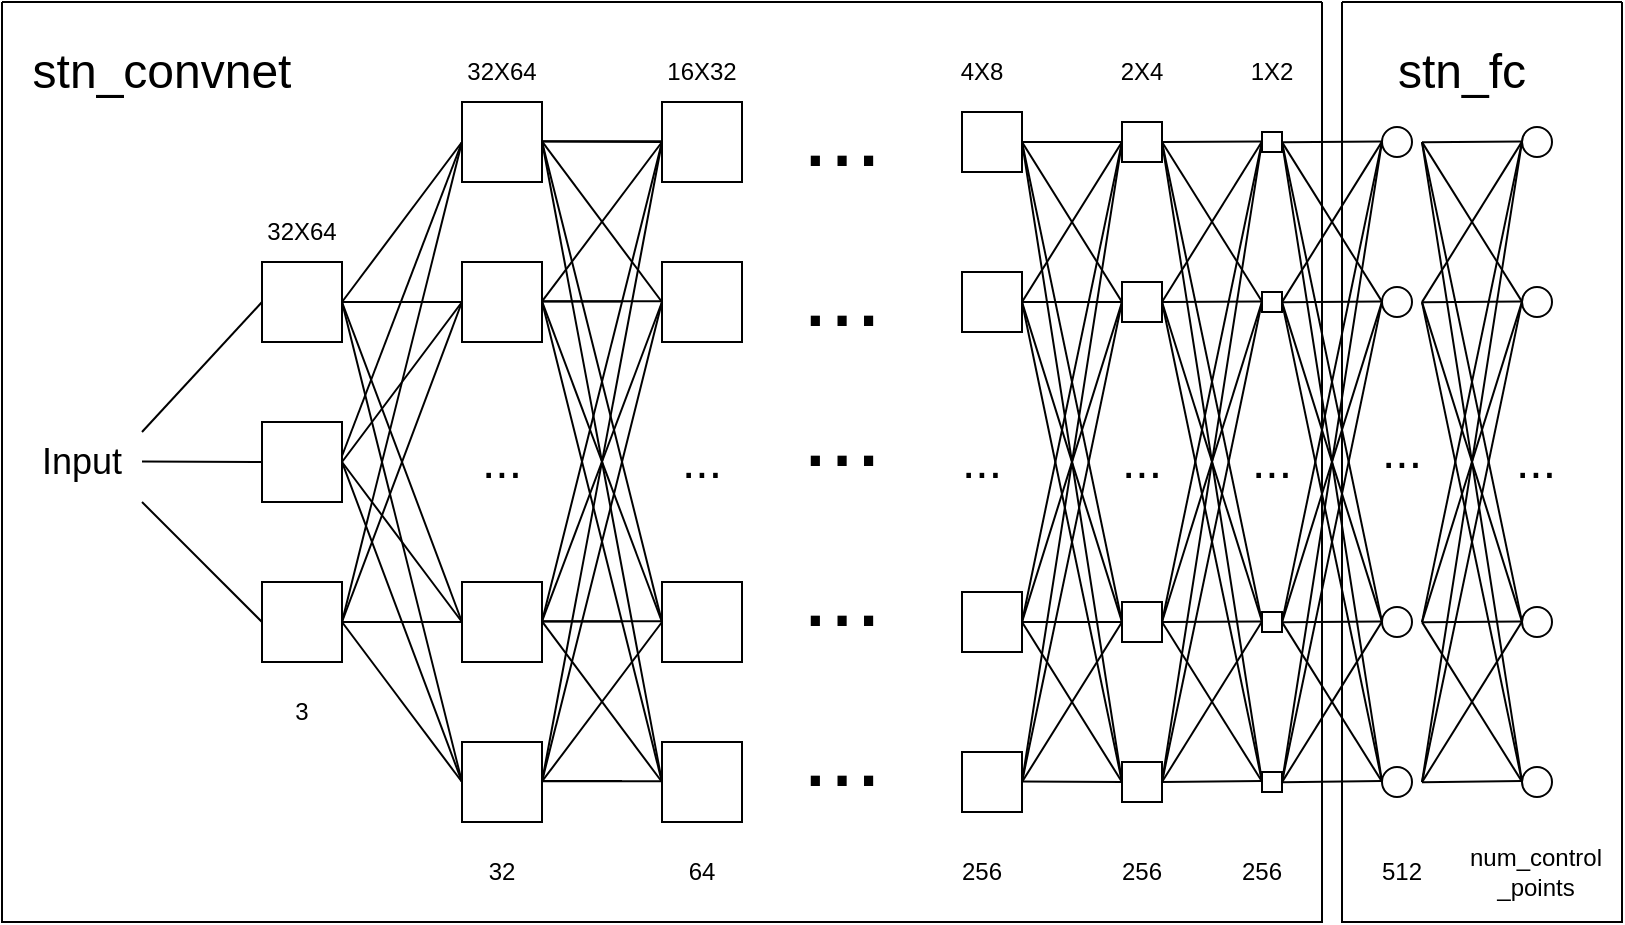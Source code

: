 <mxfile version="21.2.3" type="github">
  <diagram name="第 1 页" id="7A-k_5mtWCN91DQgnXIf">
    <mxGraphModel dx="1451" dy="674" grid="1" gridSize="10" guides="1" tooltips="1" connect="1" arrows="1" fold="1" page="1" pageScale="1" pageWidth="827" pageHeight="1169" math="0" shadow="0">
      <root>
        <mxCell id="0" />
        <mxCell id="1" parent="0" />
        <mxCell id="m9pvak0WOSGshnVw4_2q-1" value="" style="whiteSpace=wrap;html=1;aspect=fixed;" vertex="1" parent="1">
          <mxGeometry x="160" y="200" width="40" height="40" as="geometry" />
        </mxCell>
        <mxCell id="m9pvak0WOSGshnVw4_2q-2" value="" style="whiteSpace=wrap;html=1;aspect=fixed;" vertex="1" parent="1">
          <mxGeometry x="160" y="280" width="40" height="40" as="geometry" />
        </mxCell>
        <mxCell id="m9pvak0WOSGshnVw4_2q-3" value="" style="whiteSpace=wrap;html=1;aspect=fixed;" vertex="1" parent="1">
          <mxGeometry x="160" y="360" width="40" height="40" as="geometry" />
        </mxCell>
        <mxCell id="m9pvak0WOSGshnVw4_2q-4" value="&lt;font style=&quot;font-size: 18px;&quot;&gt;Input&lt;/font&gt;" style="text;html=1;strokeColor=none;fillColor=none;align=center;verticalAlign=middle;whiteSpace=wrap;rounded=0;" vertex="1" parent="1">
          <mxGeometry x="40" y="285" width="60" height="30" as="geometry" />
        </mxCell>
        <mxCell id="m9pvak0WOSGshnVw4_2q-6" value="" style="endArrow=none;html=1;rounded=0;entryX=0;entryY=0.5;entryDx=0;entryDy=0;" edge="1" parent="1" target="m9pvak0WOSGshnVw4_2q-1">
          <mxGeometry width="50" height="50" relative="1" as="geometry">
            <mxPoint x="100" y="285" as="sourcePoint" />
            <mxPoint x="150" y="235" as="targetPoint" />
          </mxGeometry>
        </mxCell>
        <mxCell id="m9pvak0WOSGshnVw4_2q-7" value="" style="endArrow=none;html=1;rounded=0;entryX=0;entryY=0.5;entryDx=0;entryDy=0;" edge="1" parent="1" target="m9pvak0WOSGshnVw4_2q-3">
          <mxGeometry width="50" height="50" relative="1" as="geometry">
            <mxPoint x="100" y="320" as="sourcePoint" />
            <mxPoint x="150" y="370" as="targetPoint" />
          </mxGeometry>
        </mxCell>
        <mxCell id="m9pvak0WOSGshnVw4_2q-8" value="" style="endArrow=none;html=1;rounded=0;entryX=0;entryY=0.5;entryDx=0;entryDy=0;" edge="1" parent="1" target="m9pvak0WOSGshnVw4_2q-2">
          <mxGeometry width="50" height="50" relative="1" as="geometry">
            <mxPoint x="100" y="299.76" as="sourcePoint" />
            <mxPoint x="150" y="299.76" as="targetPoint" />
          </mxGeometry>
        </mxCell>
        <mxCell id="m9pvak0WOSGshnVw4_2q-9" value="32X64" style="text;html=1;strokeColor=none;fillColor=none;align=center;verticalAlign=middle;whiteSpace=wrap;rounded=0;" vertex="1" parent="1">
          <mxGeometry x="150" y="170" width="60" height="30" as="geometry" />
        </mxCell>
        <mxCell id="m9pvak0WOSGshnVw4_2q-10" value="" style="whiteSpace=wrap;html=1;aspect=fixed;" vertex="1" parent="1">
          <mxGeometry x="260" y="120" width="40" height="40" as="geometry" />
        </mxCell>
        <mxCell id="m9pvak0WOSGshnVw4_2q-11" value="" style="whiteSpace=wrap;html=1;aspect=fixed;" vertex="1" parent="1">
          <mxGeometry x="260" y="200" width="40" height="40" as="geometry" />
        </mxCell>
        <mxCell id="m9pvak0WOSGshnVw4_2q-13" value="" style="whiteSpace=wrap;html=1;aspect=fixed;" vertex="1" parent="1">
          <mxGeometry x="260" y="360" width="40" height="40" as="geometry" />
        </mxCell>
        <mxCell id="m9pvak0WOSGshnVw4_2q-14" value="" style="whiteSpace=wrap;html=1;aspect=fixed;" vertex="1" parent="1">
          <mxGeometry x="260" y="440" width="40" height="40" as="geometry" />
        </mxCell>
        <mxCell id="m9pvak0WOSGshnVw4_2q-15" value="&lt;font style=&quot;font-size: 24px;&quot;&gt;...&lt;/font&gt;" style="text;html=1;strokeColor=none;fillColor=none;align=center;verticalAlign=middle;whiteSpace=wrap;rounded=0;" vertex="1" parent="1">
          <mxGeometry x="250" y="285" width="60" height="30" as="geometry" />
        </mxCell>
        <mxCell id="m9pvak0WOSGshnVw4_2q-16" value="32X64" style="text;html=1;strokeColor=none;fillColor=none;align=center;verticalAlign=middle;whiteSpace=wrap;rounded=0;" vertex="1" parent="1">
          <mxGeometry x="250" y="90" width="60" height="30" as="geometry" />
        </mxCell>
        <mxCell id="m9pvak0WOSGshnVw4_2q-17" value="3" style="text;html=1;strokeColor=none;fillColor=none;align=center;verticalAlign=middle;whiteSpace=wrap;rounded=0;" vertex="1" parent="1">
          <mxGeometry x="150" y="410" width="60" height="30" as="geometry" />
        </mxCell>
        <mxCell id="m9pvak0WOSGshnVw4_2q-18" value="32" style="text;html=1;strokeColor=none;fillColor=none;align=center;verticalAlign=middle;whiteSpace=wrap;rounded=0;" vertex="1" parent="1">
          <mxGeometry x="250" y="490" width="60" height="30" as="geometry" />
        </mxCell>
        <mxCell id="m9pvak0WOSGshnVw4_2q-19" value="" style="whiteSpace=wrap;html=1;aspect=fixed;" vertex="1" parent="1">
          <mxGeometry x="360" y="120" width="40" height="40" as="geometry" />
        </mxCell>
        <mxCell id="m9pvak0WOSGshnVw4_2q-20" value="" style="whiteSpace=wrap;html=1;aspect=fixed;" vertex="1" parent="1">
          <mxGeometry x="360" y="200" width="40" height="40" as="geometry" />
        </mxCell>
        <mxCell id="m9pvak0WOSGshnVw4_2q-21" value="" style="whiteSpace=wrap;html=1;aspect=fixed;" vertex="1" parent="1">
          <mxGeometry x="360" y="360" width="40" height="40" as="geometry" />
        </mxCell>
        <mxCell id="m9pvak0WOSGshnVw4_2q-22" value="" style="whiteSpace=wrap;html=1;aspect=fixed;" vertex="1" parent="1">
          <mxGeometry x="360" y="440" width="40" height="40" as="geometry" />
        </mxCell>
        <mxCell id="m9pvak0WOSGshnVw4_2q-23" value="&lt;font style=&quot;font-size: 24px;&quot;&gt;...&lt;/font&gt;" style="text;html=1;strokeColor=none;fillColor=none;align=center;verticalAlign=middle;whiteSpace=wrap;rounded=0;" vertex="1" parent="1">
          <mxGeometry x="350" y="285" width="60" height="30" as="geometry" />
        </mxCell>
        <mxCell id="m9pvak0WOSGshnVw4_2q-24" value="16X32" style="text;html=1;strokeColor=none;fillColor=none;align=center;verticalAlign=middle;whiteSpace=wrap;rounded=0;" vertex="1" parent="1">
          <mxGeometry x="350" y="90" width="60" height="30" as="geometry" />
        </mxCell>
        <mxCell id="m9pvak0WOSGshnVw4_2q-25" value="64" style="text;html=1;strokeColor=none;fillColor=none;align=center;verticalAlign=middle;whiteSpace=wrap;rounded=0;" vertex="1" parent="1">
          <mxGeometry x="350" y="490" width="60" height="30" as="geometry" />
        </mxCell>
        <mxCell id="m9pvak0WOSGshnVw4_2q-27" value="" style="endArrow=none;html=1;rounded=0;entryX=0;entryY=0.5;entryDx=0;entryDy=0;" edge="1" parent="1" target="m9pvak0WOSGshnVw4_2q-10">
          <mxGeometry width="50" height="50" relative="1" as="geometry">
            <mxPoint x="200" y="220" as="sourcePoint" />
            <mxPoint x="250" y="170" as="targetPoint" />
          </mxGeometry>
        </mxCell>
        <mxCell id="m9pvak0WOSGshnVw4_2q-28" value="" style="endArrow=none;html=1;rounded=0;entryX=0;entryY=0.5;entryDx=0;entryDy=0;" edge="1" parent="1" target="m9pvak0WOSGshnVw4_2q-10">
          <mxGeometry width="50" height="50" relative="1" as="geometry">
            <mxPoint x="200" y="297" as="sourcePoint" />
            <mxPoint x="255" y="220" as="targetPoint" />
          </mxGeometry>
        </mxCell>
        <mxCell id="m9pvak0WOSGshnVw4_2q-29" value="" style="endArrow=none;html=1;rounded=0;entryX=0;entryY=0.5;entryDx=0;entryDy=0;" edge="1" parent="1" target="m9pvak0WOSGshnVw4_2q-10">
          <mxGeometry width="50" height="50" relative="1" as="geometry">
            <mxPoint x="200" y="380" as="sourcePoint" />
            <mxPoint x="255" y="150" as="targetPoint" />
          </mxGeometry>
        </mxCell>
        <mxCell id="m9pvak0WOSGshnVw4_2q-30" value="" style="endArrow=none;html=1;rounded=0;entryX=-0.117;entryY=0.575;entryDx=0;entryDy=0;entryPerimeter=0;" edge="1" parent="1">
          <mxGeometry width="50" height="50" relative="1" as="geometry">
            <mxPoint x="200" y="220" as="sourcePoint" />
            <mxPoint x="260" y="220" as="targetPoint" />
          </mxGeometry>
        </mxCell>
        <mxCell id="m9pvak0WOSGshnVw4_2q-31" value="" style="endArrow=none;html=1;rounded=0;entryX=0;entryY=0.5;entryDx=0;entryDy=0;exitX=1;exitY=0.5;exitDx=0;exitDy=0;" edge="1" parent="1" source="m9pvak0WOSGshnVw4_2q-1" target="m9pvak0WOSGshnVw4_2q-13">
          <mxGeometry width="50" height="50" relative="1" as="geometry">
            <mxPoint x="190" y="350" as="sourcePoint" />
            <mxPoint x="250" y="350" as="targetPoint" />
          </mxGeometry>
        </mxCell>
        <mxCell id="m9pvak0WOSGshnVw4_2q-32" value="" style="endArrow=none;html=1;rounded=0;entryX=0;entryY=0.5;entryDx=0;entryDy=0;" edge="1" parent="1">
          <mxGeometry width="50" height="50" relative="1" as="geometry">
            <mxPoint x="200" y="220" as="sourcePoint" />
            <mxPoint x="260" y="460" as="targetPoint" />
          </mxGeometry>
        </mxCell>
        <mxCell id="m9pvak0WOSGshnVw4_2q-33" value="" style="endArrow=none;html=1;rounded=0;entryX=0;entryY=0.5;entryDx=0;entryDy=0;" edge="1" parent="1" target="m9pvak0WOSGshnVw4_2q-11">
          <mxGeometry width="50" height="50" relative="1" as="geometry">
            <mxPoint x="200" y="300" as="sourcePoint" />
            <mxPoint x="265" y="159" as="targetPoint" />
          </mxGeometry>
        </mxCell>
        <mxCell id="m9pvak0WOSGshnVw4_2q-34" value="" style="endArrow=none;html=1;rounded=0;entryX=0;entryY=0.5;entryDx=0;entryDy=0;exitX=1;exitY=0.5;exitDx=0;exitDy=0;" edge="1" parent="1" source="m9pvak0WOSGshnVw4_2q-2" target="m9pvak0WOSGshnVw4_2q-13">
          <mxGeometry width="50" height="50" relative="1" as="geometry">
            <mxPoint x="210" y="315" as="sourcePoint" />
            <mxPoint x="270" y="235" as="targetPoint" />
          </mxGeometry>
        </mxCell>
        <mxCell id="m9pvak0WOSGshnVw4_2q-35" value="" style="endArrow=none;html=1;rounded=0;entryX=0;entryY=0.5;entryDx=0;entryDy=0;exitX=1;exitY=0.5;exitDx=0;exitDy=0;" edge="1" parent="1" source="m9pvak0WOSGshnVw4_2q-2" target="m9pvak0WOSGshnVw4_2q-14">
          <mxGeometry width="50" height="50" relative="1" as="geometry">
            <mxPoint x="210" y="310" as="sourcePoint" />
            <mxPoint x="270" y="390" as="targetPoint" />
          </mxGeometry>
        </mxCell>
        <mxCell id="m9pvak0WOSGshnVw4_2q-36" value="" style="endArrow=none;html=1;rounded=0;entryX=0;entryY=0.5;entryDx=0;entryDy=0;" edge="1" parent="1" target="m9pvak0WOSGshnVw4_2q-11">
          <mxGeometry width="50" height="50" relative="1" as="geometry">
            <mxPoint x="200" y="380" as="sourcePoint" />
            <mxPoint x="265" y="160" as="targetPoint" />
          </mxGeometry>
        </mxCell>
        <mxCell id="m9pvak0WOSGshnVw4_2q-37" value="" style="endArrow=none;html=1;rounded=0;entryX=0;entryY=0.5;entryDx=0;entryDy=0;" edge="1" parent="1" target="m9pvak0WOSGshnVw4_2q-13">
          <mxGeometry width="50" height="50" relative="1" as="geometry">
            <mxPoint x="200" y="380" as="sourcePoint" />
            <mxPoint x="270" y="230" as="targetPoint" />
          </mxGeometry>
        </mxCell>
        <mxCell id="m9pvak0WOSGshnVw4_2q-38" value="" style="endArrow=none;html=1;rounded=0;entryX=0;entryY=0.5;entryDx=0;entryDy=0;exitX=1;exitY=0.5;exitDx=0;exitDy=0;" edge="1" parent="1" source="m9pvak0WOSGshnVw4_2q-3" target="m9pvak0WOSGshnVw4_2q-14">
          <mxGeometry width="50" height="50" relative="1" as="geometry">
            <mxPoint x="210" y="400" as="sourcePoint" />
            <mxPoint x="270" y="390" as="targetPoint" />
          </mxGeometry>
        </mxCell>
        <mxCell id="m9pvak0WOSGshnVw4_2q-39" value="" style="endArrow=none;html=1;rounded=0;entryX=-0.117;entryY=0.575;entryDx=0;entryDy=0;entryPerimeter=0;" edge="1" parent="1">
          <mxGeometry width="50" height="50" relative="1" as="geometry">
            <mxPoint x="300" y="219.66" as="sourcePoint" />
            <mxPoint x="360" y="219.66" as="targetPoint" />
          </mxGeometry>
        </mxCell>
        <mxCell id="m9pvak0WOSGshnVw4_2q-40" value="" style="endArrow=none;html=1;rounded=0;entryX=-0.117;entryY=0.575;entryDx=0;entryDy=0;entryPerimeter=0;" edge="1" parent="1">
          <mxGeometry width="50" height="50" relative="1" as="geometry">
            <mxPoint x="300" y="379.66" as="sourcePoint" />
            <mxPoint x="360" y="379.66" as="targetPoint" />
          </mxGeometry>
        </mxCell>
        <mxCell id="m9pvak0WOSGshnVw4_2q-41" value="" style="endArrow=none;html=1;rounded=0;entryX=-0.117;entryY=0.575;entryDx=0;entryDy=0;entryPerimeter=0;" edge="1" parent="1">
          <mxGeometry width="50" height="50" relative="1" as="geometry">
            <mxPoint x="300" y="459.66" as="sourcePoint" />
            <mxPoint x="360" y="459.66" as="targetPoint" />
          </mxGeometry>
        </mxCell>
        <mxCell id="m9pvak0WOSGshnVw4_2q-42" value="" style="endArrow=none;html=1;rounded=0;entryX=-0.117;entryY=0.575;entryDx=0;entryDy=0;entryPerimeter=0;" edge="1" parent="1">
          <mxGeometry width="50" height="50" relative="1" as="geometry">
            <mxPoint x="300" y="139.66" as="sourcePoint" />
            <mxPoint x="360" y="139.66" as="targetPoint" />
          </mxGeometry>
        </mxCell>
        <mxCell id="m9pvak0WOSGshnVw4_2q-64" value="&lt;font style=&quot;font-size: 48px;&quot;&gt;...&lt;/font&gt;" style="text;html=1;strokeColor=none;fillColor=none;align=center;verticalAlign=middle;whiteSpace=wrap;rounded=0;" vertex="1" parent="1">
          <mxGeometry x="420" y="270" width="60" height="30" as="geometry" />
        </mxCell>
        <mxCell id="m9pvak0WOSGshnVw4_2q-69" value="&lt;font style=&quot;font-size: 24px;&quot;&gt;...&lt;/font&gt;" style="text;html=1;strokeColor=none;fillColor=none;align=center;verticalAlign=middle;whiteSpace=wrap;rounded=0;" vertex="1" parent="1">
          <mxGeometry x="490" y="285" width="60" height="30" as="geometry" />
        </mxCell>
        <mxCell id="m9pvak0WOSGshnVw4_2q-70" value="4X8" style="text;html=1;strokeColor=none;fillColor=none;align=center;verticalAlign=middle;whiteSpace=wrap;rounded=0;" vertex="1" parent="1">
          <mxGeometry x="490" y="90" width="60" height="30" as="geometry" />
        </mxCell>
        <mxCell id="m9pvak0WOSGshnVw4_2q-71" value="256" style="text;html=1;strokeColor=none;fillColor=none;align=center;verticalAlign=middle;whiteSpace=wrap;rounded=0;" vertex="1" parent="1">
          <mxGeometry x="490" y="490" width="60" height="30" as="geometry" />
        </mxCell>
        <mxCell id="m9pvak0WOSGshnVw4_2q-76" value="&lt;font style=&quot;font-size: 24px;&quot;&gt;...&lt;/font&gt;" style="text;html=1;strokeColor=none;fillColor=none;align=center;verticalAlign=middle;whiteSpace=wrap;rounded=0;" vertex="1" parent="1">
          <mxGeometry x="570" y="285" width="60" height="30" as="geometry" />
        </mxCell>
        <mxCell id="m9pvak0WOSGshnVw4_2q-88" value="" style="endArrow=none;html=1;rounded=0;exitX=1;exitY=0.5;exitDx=0;exitDy=0;" edge="1" parent="1" source="m9pvak0WOSGshnVw4_2q-66">
          <mxGeometry width="50" height="50" relative="1" as="geometry">
            <mxPoint x="520" y="220" as="sourcePoint" />
            <mxPoint x="590" y="140" as="targetPoint" />
          </mxGeometry>
        </mxCell>
        <mxCell id="m9pvak0WOSGshnVw4_2q-89" value="" style="endArrow=none;html=1;rounded=0;entryX=0;entryY=0.5;entryDx=0;entryDy=0;" edge="1" parent="1" target="m9pvak0WOSGshnVw4_2q-72">
          <mxGeometry width="50" height="50" relative="1" as="geometry">
            <mxPoint x="540" y="140" as="sourcePoint" />
            <mxPoint x="580" y="140" as="targetPoint" />
          </mxGeometry>
        </mxCell>
        <mxCell id="m9pvak0WOSGshnVw4_2q-90" value="" style="endArrow=none;html=1;rounded=0;" edge="1" parent="1">
          <mxGeometry width="50" height="50" relative="1" as="geometry">
            <mxPoint x="540" y="380" as="sourcePoint" />
            <mxPoint x="590" y="140" as="targetPoint" />
          </mxGeometry>
        </mxCell>
        <mxCell id="m9pvak0WOSGshnVw4_2q-91" value="" style="endArrow=none;html=1;rounded=0;" edge="1" parent="1">
          <mxGeometry width="50" height="50" relative="1" as="geometry">
            <mxPoint x="540" y="220" as="sourcePoint" />
            <mxPoint x="590" y="220" as="targetPoint" />
          </mxGeometry>
        </mxCell>
        <mxCell id="m9pvak0WOSGshnVw4_2q-92" value="" style="endArrow=none;html=1;rounded=0;exitX=1;exitY=0.5;exitDx=0;exitDy=0;" edge="1" parent="1" source="m9pvak0WOSGshnVw4_2q-66">
          <mxGeometry width="50" height="50" relative="1" as="geometry">
            <mxPoint x="520" y="220" as="sourcePoint" />
            <mxPoint x="590" y="380" as="targetPoint" />
          </mxGeometry>
        </mxCell>
        <mxCell id="m9pvak0WOSGshnVw4_2q-93" value="" style="endArrow=none;html=1;rounded=0;exitX=1;exitY=0.5;exitDx=0;exitDy=0;" edge="1" parent="1" source="m9pvak0WOSGshnVw4_2q-66">
          <mxGeometry width="50" height="50" relative="1" as="geometry">
            <mxPoint x="520" y="220" as="sourcePoint" />
            <mxPoint x="590" y="460" as="targetPoint" />
          </mxGeometry>
        </mxCell>
        <mxCell id="m9pvak0WOSGshnVw4_2q-95" value="" style="endArrow=none;html=1;rounded=0;" edge="1" parent="1">
          <mxGeometry width="50" height="50" relative="1" as="geometry">
            <mxPoint x="540" y="140" as="sourcePoint" />
            <mxPoint x="590" y="380" as="targetPoint" />
          </mxGeometry>
        </mxCell>
        <mxCell id="m9pvak0WOSGshnVw4_2q-96" value="" style="endArrow=none;html=1;rounded=0;" edge="1" parent="1">
          <mxGeometry width="50" height="50" relative="1" as="geometry">
            <mxPoint x="540" y="140" as="sourcePoint" />
            <mxPoint x="590" y="460" as="targetPoint" />
          </mxGeometry>
        </mxCell>
        <mxCell id="m9pvak0WOSGshnVw4_2q-98" value="" style="endArrow=none;html=1;rounded=0;" edge="1" parent="1">
          <mxGeometry width="50" height="50" relative="1" as="geometry">
            <mxPoint x="540" y="380" as="sourcePoint" />
            <mxPoint x="590" y="380" as="targetPoint" />
          </mxGeometry>
        </mxCell>
        <mxCell id="m9pvak0WOSGshnVw4_2q-99" value="" style="endArrow=none;html=1;rounded=0;" edge="1" parent="1">
          <mxGeometry width="50" height="50" relative="1" as="geometry">
            <mxPoint x="540" y="380" as="sourcePoint" />
            <mxPoint x="590" y="460" as="targetPoint" />
          </mxGeometry>
        </mxCell>
        <mxCell id="m9pvak0WOSGshnVw4_2q-100" value="" style="endArrow=none;html=1;rounded=0;exitX=1;exitY=0.5;exitDx=0;exitDy=0;" edge="1" parent="1" source="m9pvak0WOSGshnVw4_2q-68">
          <mxGeometry width="50" height="50" relative="1" as="geometry">
            <mxPoint x="550" y="390" as="sourcePoint" />
            <mxPoint x="590" y="140" as="targetPoint" />
          </mxGeometry>
        </mxCell>
        <mxCell id="m9pvak0WOSGshnVw4_2q-102" value="" style="endArrow=none;html=1;rounded=0;entryX=0;entryY=0.5;entryDx=0;entryDy=0;" edge="1" parent="1" target="m9pvak0WOSGshnVw4_2q-75">
          <mxGeometry width="50" height="50" relative="1" as="geometry">
            <mxPoint x="540" y="459.71" as="sourcePoint" />
            <mxPoint x="580" y="459.71" as="targetPoint" />
          </mxGeometry>
        </mxCell>
        <mxCell id="m9pvak0WOSGshnVw4_2q-103" value="" style="endArrow=none;html=1;rounded=0;entryX=0;entryY=0.5;entryDx=0;entryDy=0;" edge="1" parent="1" target="m9pvak0WOSGshnVw4_2q-73">
          <mxGeometry width="50" height="50" relative="1" as="geometry">
            <mxPoint x="540" y="460" as="sourcePoint" />
            <mxPoint x="590" y="230" as="targetPoint" />
          </mxGeometry>
        </mxCell>
        <mxCell id="m9pvak0WOSGshnVw4_2q-104" value="" style="endArrow=none;html=1;rounded=0;entryX=0;entryY=0.5;entryDx=0;entryDy=0;exitX=1;exitY=0.5;exitDx=0;exitDy=0;" edge="1" parent="1" source="m9pvak0WOSGshnVw4_2q-73">
          <mxGeometry width="50" height="50" relative="1" as="geometry">
            <mxPoint x="620" y="219.73" as="sourcePoint" />
            <mxPoint x="660" y="139.73" as="targetPoint" />
          </mxGeometry>
        </mxCell>
        <mxCell id="m9pvak0WOSGshnVw4_2q-105" value="" style="endArrow=none;html=1;rounded=0;entryX=0;entryY=0.5;entryDx=0;entryDy=0;exitX=1;exitY=0.5;exitDx=0;exitDy=0;" edge="1" parent="1" source="m9pvak0WOSGshnVw4_2q-72">
          <mxGeometry width="50" height="50" relative="1" as="geometry">
            <mxPoint x="620" y="139.73" as="sourcePoint" />
            <mxPoint x="660" y="139.73" as="targetPoint" />
          </mxGeometry>
        </mxCell>
        <mxCell id="m9pvak0WOSGshnVw4_2q-106" value="" style="endArrow=none;html=1;rounded=0;entryX=0;entryY=0.5;entryDx=0;entryDy=0;" edge="1" parent="1">
          <mxGeometry width="50" height="50" relative="1" as="geometry">
            <mxPoint x="610" y="380" as="sourcePoint" />
            <mxPoint x="660" y="139.73" as="targetPoint" />
          </mxGeometry>
        </mxCell>
        <mxCell id="m9pvak0WOSGshnVw4_2q-107" value="" style="endArrow=none;html=1;rounded=0;entryX=-0.117;entryY=0.575;entryDx=0;entryDy=0;entryPerimeter=0;exitX=1;exitY=0.5;exitDx=0;exitDy=0;" edge="1" parent="1" source="m9pvak0WOSGshnVw4_2q-73">
          <mxGeometry width="50" height="50" relative="1" as="geometry">
            <mxPoint x="620" y="219.73" as="sourcePoint" />
            <mxPoint x="660" y="219.73" as="targetPoint" />
          </mxGeometry>
        </mxCell>
        <mxCell id="m9pvak0WOSGshnVw4_2q-108" value="" style="endArrow=none;html=1;rounded=0;entryX=0;entryY=0.5;entryDx=0;entryDy=0;" edge="1" parent="1">
          <mxGeometry width="50" height="50" relative="1" as="geometry">
            <mxPoint x="610" y="220" as="sourcePoint" />
            <mxPoint x="660" y="379.73" as="targetPoint" />
          </mxGeometry>
        </mxCell>
        <mxCell id="m9pvak0WOSGshnVw4_2q-109" value="" style="endArrow=none;html=1;rounded=0;entryX=0;entryY=0.5;entryDx=0;entryDy=0;exitX=1;exitY=0.5;exitDx=0;exitDy=0;" edge="1" parent="1" source="m9pvak0WOSGshnVw4_2q-73">
          <mxGeometry width="50" height="50" relative="1" as="geometry">
            <mxPoint x="620" y="219.73" as="sourcePoint" />
            <mxPoint x="660" y="459.73" as="targetPoint" />
          </mxGeometry>
        </mxCell>
        <mxCell id="m9pvak0WOSGshnVw4_2q-110" value="" style="endArrow=none;html=1;rounded=0;entryX=0;entryY=0.5;entryDx=0;entryDy=0;" edge="1" parent="1">
          <mxGeometry width="50" height="50" relative="1" as="geometry">
            <mxPoint x="610" y="140" as="sourcePoint" />
            <mxPoint x="660" y="219.73" as="targetPoint" />
          </mxGeometry>
        </mxCell>
        <mxCell id="m9pvak0WOSGshnVw4_2q-111" value="" style="endArrow=none;html=1;rounded=0;entryX=0;entryY=0.5;entryDx=0;entryDy=0;exitX=1;exitY=0.5;exitDx=0;exitDy=0;" edge="1" parent="1" source="m9pvak0WOSGshnVw4_2q-72">
          <mxGeometry width="50" height="50" relative="1" as="geometry">
            <mxPoint x="620" y="139.73" as="sourcePoint" />
            <mxPoint x="660" y="379.73" as="targetPoint" />
          </mxGeometry>
        </mxCell>
        <mxCell id="m9pvak0WOSGshnVw4_2q-112" value="" style="endArrow=none;html=1;rounded=0;entryX=0;entryY=0.5;entryDx=0;entryDy=0;" edge="1" parent="1">
          <mxGeometry width="50" height="50" relative="1" as="geometry">
            <mxPoint x="610" y="140" as="sourcePoint" />
            <mxPoint x="660" y="459.73" as="targetPoint" />
          </mxGeometry>
        </mxCell>
        <mxCell id="m9pvak0WOSGshnVw4_2q-113" value="" style="endArrow=none;html=1;rounded=0;entryX=0;entryY=0.5;entryDx=0;entryDy=0;" edge="1" parent="1">
          <mxGeometry width="50" height="50" relative="1" as="geometry">
            <mxPoint x="610" y="380" as="sourcePoint" />
            <mxPoint x="660" y="219.73" as="targetPoint" />
          </mxGeometry>
        </mxCell>
        <mxCell id="m9pvak0WOSGshnVw4_2q-114" value="" style="endArrow=none;html=1;rounded=0;entryX=0;entryY=0.5;entryDx=0;entryDy=0;exitX=1;exitY=0.5;exitDx=0;exitDy=0;" edge="1" parent="1" source="m9pvak0WOSGshnVw4_2q-74">
          <mxGeometry width="50" height="50" relative="1" as="geometry">
            <mxPoint x="620" y="379.73" as="sourcePoint" />
            <mxPoint x="660" y="379.73" as="targetPoint" />
          </mxGeometry>
        </mxCell>
        <mxCell id="m9pvak0WOSGshnVw4_2q-115" value="" style="endArrow=none;html=1;rounded=0;entryX=0;entryY=0.5;entryDx=0;entryDy=0;" edge="1" parent="1">
          <mxGeometry width="50" height="50" relative="1" as="geometry">
            <mxPoint x="610" y="380" as="sourcePoint" />
            <mxPoint x="660" y="459.73" as="targetPoint" />
          </mxGeometry>
        </mxCell>
        <mxCell id="m9pvak0WOSGshnVw4_2q-116" value="" style="endArrow=none;html=1;rounded=0;" edge="1" parent="1">
          <mxGeometry width="50" height="50" relative="1" as="geometry">
            <mxPoint x="610" y="460" as="sourcePoint" />
            <mxPoint x="660" y="139.73" as="targetPoint" />
          </mxGeometry>
        </mxCell>
        <mxCell id="m9pvak0WOSGshnVw4_2q-117" value="" style="endArrow=none;html=1;rounded=0;entryX=0;entryY=0.5;entryDx=0;entryDy=0;" edge="1" parent="1">
          <mxGeometry width="50" height="50" relative="1" as="geometry">
            <mxPoint x="610" y="460" as="sourcePoint" />
            <mxPoint x="660" y="379.73" as="targetPoint" />
          </mxGeometry>
        </mxCell>
        <mxCell id="m9pvak0WOSGshnVw4_2q-118" value="" style="endArrow=none;html=1;rounded=0;entryX=0;entryY=0.5;entryDx=0;entryDy=0;exitX=1;exitY=0.5;exitDx=0;exitDy=0;" edge="1" parent="1" source="m9pvak0WOSGshnVw4_2q-75">
          <mxGeometry width="50" height="50" relative="1" as="geometry">
            <mxPoint x="620" y="459.44" as="sourcePoint" />
            <mxPoint x="660" y="459.44" as="targetPoint" />
          </mxGeometry>
        </mxCell>
        <mxCell id="m9pvak0WOSGshnVw4_2q-119" value="" style="endArrow=none;html=1;rounded=0;entryX=0;entryY=0.5;entryDx=0;entryDy=0;" edge="1" parent="1">
          <mxGeometry width="50" height="50" relative="1" as="geometry">
            <mxPoint x="610" y="460" as="sourcePoint" />
            <mxPoint x="660" y="219.73" as="targetPoint" />
          </mxGeometry>
        </mxCell>
        <mxCell id="m9pvak0WOSGshnVw4_2q-120" value="" style="endArrow=none;html=1;rounded=0;exitX=1;exitY=0.5;exitDx=0;exitDy=0;" edge="1" parent="1">
          <mxGeometry width="50" height="50" relative="1" as="geometry">
            <mxPoint x="300" y="219.73" as="sourcePoint" />
            <mxPoint x="360" y="140" as="targetPoint" />
          </mxGeometry>
        </mxCell>
        <mxCell id="m9pvak0WOSGshnVw4_2q-121" value="" style="endArrow=none;html=1;rounded=0;" edge="1" parent="1">
          <mxGeometry width="50" height="50" relative="1" as="geometry">
            <mxPoint x="300" y="139.73" as="sourcePoint" />
            <mxPoint x="360" y="140" as="targetPoint" />
          </mxGeometry>
        </mxCell>
        <mxCell id="m9pvak0WOSGshnVw4_2q-122" value="" style="endArrow=none;html=1;rounded=0;" edge="1" parent="1">
          <mxGeometry width="50" height="50" relative="1" as="geometry">
            <mxPoint x="300" y="379.73" as="sourcePoint" />
            <mxPoint x="360" y="140" as="targetPoint" />
          </mxGeometry>
        </mxCell>
        <mxCell id="m9pvak0WOSGshnVw4_2q-123" value="" style="endArrow=none;html=1;rounded=0;entryX=-0.117;entryY=0.575;entryDx=0;entryDy=0;entryPerimeter=0;" edge="1" parent="1">
          <mxGeometry width="50" height="50" relative="1" as="geometry">
            <mxPoint x="300" y="219.73" as="sourcePoint" />
            <mxPoint x="340" y="219.73" as="targetPoint" />
          </mxGeometry>
        </mxCell>
        <mxCell id="m9pvak0WOSGshnVw4_2q-124" value="" style="endArrow=none;html=1;rounded=0;exitX=1;exitY=0.5;exitDx=0;exitDy=0;" edge="1" parent="1">
          <mxGeometry width="50" height="50" relative="1" as="geometry">
            <mxPoint x="300" y="219.73" as="sourcePoint" />
            <mxPoint x="360" y="380" as="targetPoint" />
          </mxGeometry>
        </mxCell>
        <mxCell id="m9pvak0WOSGshnVw4_2q-125" value="" style="endArrow=none;html=1;rounded=0;exitX=1;exitY=0.5;exitDx=0;exitDy=0;" edge="1" parent="1">
          <mxGeometry width="50" height="50" relative="1" as="geometry">
            <mxPoint x="300" y="219.73" as="sourcePoint" />
            <mxPoint x="360" y="460" as="targetPoint" />
          </mxGeometry>
        </mxCell>
        <mxCell id="m9pvak0WOSGshnVw4_2q-126" value="" style="endArrow=none;html=1;rounded=0;exitX=1;exitY=0.5;exitDx=0;exitDy=0;" edge="1" parent="1">
          <mxGeometry width="50" height="50" relative="1" as="geometry">
            <mxPoint x="300" y="139.73" as="sourcePoint" />
            <mxPoint x="360" y="220" as="targetPoint" />
          </mxGeometry>
        </mxCell>
        <mxCell id="m9pvak0WOSGshnVw4_2q-127" value="" style="endArrow=none;html=1;rounded=0;" edge="1" parent="1">
          <mxGeometry width="50" height="50" relative="1" as="geometry">
            <mxPoint x="300" y="139.73" as="sourcePoint" />
            <mxPoint x="360" y="380" as="targetPoint" />
          </mxGeometry>
        </mxCell>
        <mxCell id="m9pvak0WOSGshnVw4_2q-128" value="" style="endArrow=none;html=1;rounded=0;" edge="1" parent="1">
          <mxGeometry width="50" height="50" relative="1" as="geometry">
            <mxPoint x="300" y="139.73" as="sourcePoint" />
            <mxPoint x="360" y="460" as="targetPoint" />
          </mxGeometry>
        </mxCell>
        <mxCell id="m9pvak0WOSGshnVw4_2q-129" value="" style="endArrow=none;html=1;rounded=0;exitX=1;exitY=0.5;exitDx=0;exitDy=0;" edge="1" parent="1">
          <mxGeometry width="50" height="50" relative="1" as="geometry">
            <mxPoint x="300" y="379.73" as="sourcePoint" />
            <mxPoint x="360" y="220" as="targetPoint" />
          </mxGeometry>
        </mxCell>
        <mxCell id="m9pvak0WOSGshnVw4_2q-130" value="" style="endArrow=none;html=1;rounded=0;entryX=0;entryY=0.5;entryDx=0;entryDy=0;" edge="1" parent="1">
          <mxGeometry width="50" height="50" relative="1" as="geometry">
            <mxPoint x="300" y="379.73" as="sourcePoint" />
            <mxPoint x="340" y="379.73" as="targetPoint" />
          </mxGeometry>
        </mxCell>
        <mxCell id="m9pvak0WOSGshnVw4_2q-131" value="" style="endArrow=none;html=1;rounded=0;" edge="1" parent="1">
          <mxGeometry width="50" height="50" relative="1" as="geometry">
            <mxPoint x="300" y="379.73" as="sourcePoint" />
            <mxPoint x="360" y="460" as="targetPoint" />
          </mxGeometry>
        </mxCell>
        <mxCell id="m9pvak0WOSGshnVw4_2q-132" value="" style="endArrow=none;html=1;rounded=0;exitX=1;exitY=0.5;exitDx=0;exitDy=0;" edge="1" parent="1">
          <mxGeometry width="50" height="50" relative="1" as="geometry">
            <mxPoint x="300" y="459.73" as="sourcePoint" />
            <mxPoint x="360" y="140" as="targetPoint" />
          </mxGeometry>
        </mxCell>
        <mxCell id="m9pvak0WOSGshnVw4_2q-133" value="" style="endArrow=none;html=1;rounded=0;exitX=1;exitY=0.5;exitDx=0;exitDy=0;" edge="1" parent="1">
          <mxGeometry width="50" height="50" relative="1" as="geometry">
            <mxPoint x="300" y="459.73" as="sourcePoint" />
            <mxPoint x="360" y="380" as="targetPoint" />
          </mxGeometry>
        </mxCell>
        <mxCell id="m9pvak0WOSGshnVw4_2q-134" value="" style="endArrow=none;html=1;rounded=0;entryX=0;entryY=0.5;entryDx=0;entryDy=0;" edge="1" parent="1">
          <mxGeometry width="50" height="50" relative="1" as="geometry">
            <mxPoint x="300" y="459.44" as="sourcePoint" />
            <mxPoint x="340" y="459.44" as="targetPoint" />
          </mxGeometry>
        </mxCell>
        <mxCell id="m9pvak0WOSGshnVw4_2q-135" value="" style="endArrow=none;html=1;rounded=0;" edge="1" parent="1">
          <mxGeometry width="50" height="50" relative="1" as="geometry">
            <mxPoint x="300" y="459.73" as="sourcePoint" />
            <mxPoint x="360" y="220" as="targetPoint" />
          </mxGeometry>
        </mxCell>
        <mxCell id="m9pvak0WOSGshnVw4_2q-136" value="&lt;font style=&quot;font-size: 48px;&quot;&gt;...&lt;/font&gt;" style="text;html=1;strokeColor=none;fillColor=none;align=center;verticalAlign=middle;whiteSpace=wrap;rounded=0;" vertex="1" parent="1">
          <mxGeometry x="420" y="200" width="60" height="30" as="geometry" />
        </mxCell>
        <mxCell id="m9pvak0WOSGshnVw4_2q-137" value="&lt;font style=&quot;font-size: 48px;&quot;&gt;...&lt;/font&gt;" style="text;html=1;strokeColor=none;fillColor=none;align=center;verticalAlign=middle;whiteSpace=wrap;rounded=0;" vertex="1" parent="1">
          <mxGeometry x="420" y="120" width="60" height="30" as="geometry" />
        </mxCell>
        <mxCell id="m9pvak0WOSGshnVw4_2q-138" value="&lt;font style=&quot;font-size: 48px;&quot;&gt;...&lt;/font&gt;" style="text;html=1;strokeColor=none;fillColor=none;align=center;verticalAlign=middle;whiteSpace=wrap;rounded=0;" vertex="1" parent="1">
          <mxGeometry x="420" y="350" width="60" height="30" as="geometry" />
        </mxCell>
        <mxCell id="m9pvak0WOSGshnVw4_2q-139" value="&lt;font style=&quot;font-size: 48px;&quot;&gt;...&lt;/font&gt;" style="text;html=1;strokeColor=none;fillColor=none;align=center;verticalAlign=middle;whiteSpace=wrap;rounded=0;" vertex="1" parent="1">
          <mxGeometry x="420" y="430" width="60" height="30" as="geometry" />
        </mxCell>
        <mxCell id="m9pvak0WOSGshnVw4_2q-141" value="" style="swimlane;startSize=0;" vertex="1" parent="1">
          <mxGeometry x="30" y="70" width="660" height="460" as="geometry" />
        </mxCell>
        <mxCell id="m9pvak0WOSGshnVw4_2q-142" value="&lt;font style=&quot;font-size: 24px;&quot;&gt;stn_convnet&lt;/font&gt;" style="text;html=1;strokeColor=none;fillColor=none;align=center;verticalAlign=middle;whiteSpace=wrap;rounded=0;" vertex="1" parent="m9pvak0WOSGshnVw4_2q-141">
          <mxGeometry x="50" y="20" width="60" height="30" as="geometry" />
        </mxCell>
        <mxCell id="m9pvak0WOSGshnVw4_2q-79" value="" style="whiteSpace=wrap;html=1;aspect=fixed;" vertex="1" parent="m9pvak0WOSGshnVw4_2q-141">
          <mxGeometry x="630" y="65" width="10" height="10" as="geometry" />
        </mxCell>
        <mxCell id="m9pvak0WOSGshnVw4_2q-80" value="" style="whiteSpace=wrap;html=1;aspect=fixed;" vertex="1" parent="m9pvak0WOSGshnVw4_2q-141">
          <mxGeometry x="630" y="145" width="10" height="10" as="geometry" />
        </mxCell>
        <mxCell id="m9pvak0WOSGshnVw4_2q-81" value="" style="whiteSpace=wrap;html=1;aspect=fixed;" vertex="1" parent="m9pvak0WOSGshnVw4_2q-141">
          <mxGeometry x="630" y="305" width="10" height="10" as="geometry" />
        </mxCell>
        <mxCell id="m9pvak0WOSGshnVw4_2q-82" value="" style="whiteSpace=wrap;html=1;aspect=fixed;" vertex="1" parent="m9pvak0WOSGshnVw4_2q-141">
          <mxGeometry x="630" y="385" width="10" height="10" as="geometry" />
        </mxCell>
        <mxCell id="m9pvak0WOSGshnVw4_2q-85" value="256" style="text;html=1;strokeColor=none;fillColor=none;align=center;verticalAlign=middle;whiteSpace=wrap;rounded=0;" vertex="1" parent="m9pvak0WOSGshnVw4_2q-141">
          <mxGeometry x="600" y="420" width="60" height="30" as="geometry" />
        </mxCell>
        <mxCell id="m9pvak0WOSGshnVw4_2q-84" value="1X2" style="text;html=1;strokeColor=none;fillColor=none;align=center;verticalAlign=middle;whiteSpace=wrap;rounded=0;" vertex="1" parent="m9pvak0WOSGshnVw4_2q-141">
          <mxGeometry x="605" y="20" width="60" height="30" as="geometry" />
        </mxCell>
        <mxCell id="m9pvak0WOSGshnVw4_2q-72" value="" style="whiteSpace=wrap;html=1;aspect=fixed;" vertex="1" parent="m9pvak0WOSGshnVw4_2q-141">
          <mxGeometry x="560" y="60" width="20" height="20" as="geometry" />
        </mxCell>
        <mxCell id="m9pvak0WOSGshnVw4_2q-65" value="" style="whiteSpace=wrap;html=1;aspect=fixed;" vertex="1" parent="m9pvak0WOSGshnVw4_2q-141">
          <mxGeometry x="480" y="55" width="30" height="30" as="geometry" />
        </mxCell>
        <mxCell id="m9pvak0WOSGshnVw4_2q-66" value="" style="whiteSpace=wrap;html=1;aspect=fixed;" vertex="1" parent="m9pvak0WOSGshnVw4_2q-141">
          <mxGeometry x="480" y="135" width="30" height="30" as="geometry" />
        </mxCell>
        <mxCell id="m9pvak0WOSGshnVw4_2q-67" value="" style="whiteSpace=wrap;html=1;aspect=fixed;" vertex="1" parent="m9pvak0WOSGshnVw4_2q-141">
          <mxGeometry x="480" y="295" width="30" height="30" as="geometry" />
        </mxCell>
        <mxCell id="m9pvak0WOSGshnVw4_2q-68" value="" style="whiteSpace=wrap;html=1;aspect=fixed;" vertex="1" parent="m9pvak0WOSGshnVw4_2q-141">
          <mxGeometry x="480" y="375" width="30" height="30" as="geometry" />
        </mxCell>
        <mxCell id="m9pvak0WOSGshnVw4_2q-73" value="" style="whiteSpace=wrap;html=1;aspect=fixed;" vertex="1" parent="m9pvak0WOSGshnVw4_2q-141">
          <mxGeometry x="560" y="140" width="20" height="20" as="geometry" />
        </mxCell>
        <mxCell id="m9pvak0WOSGshnVw4_2q-74" value="" style="whiteSpace=wrap;html=1;aspect=fixed;" vertex="1" parent="m9pvak0WOSGshnVw4_2q-141">
          <mxGeometry x="560" y="300" width="20" height="20" as="geometry" />
        </mxCell>
        <mxCell id="m9pvak0WOSGshnVw4_2q-101" value="" style="endArrow=none;html=1;rounded=0;entryX=0;entryY=0.5;entryDx=0;entryDy=0;exitX=1;exitY=0.5;exitDx=0;exitDy=0;" edge="1" parent="m9pvak0WOSGshnVw4_2q-141" source="m9pvak0WOSGshnVw4_2q-68" target="m9pvak0WOSGshnVw4_2q-74">
          <mxGeometry width="50" height="50" relative="1" as="geometry">
            <mxPoint x="520" y="320" as="sourcePoint" />
            <mxPoint x="560" y="320" as="targetPoint" />
          </mxGeometry>
        </mxCell>
        <mxCell id="m9pvak0WOSGshnVw4_2q-75" value="" style="whiteSpace=wrap;html=1;aspect=fixed;" vertex="1" parent="m9pvak0WOSGshnVw4_2q-141">
          <mxGeometry x="560" y="380" width="20" height="20" as="geometry" />
        </mxCell>
        <mxCell id="m9pvak0WOSGshnVw4_2q-94" value="" style="endArrow=none;html=1;rounded=0;exitX=1;exitY=0.5;exitDx=0;exitDy=0;" edge="1" parent="m9pvak0WOSGshnVw4_2q-141" source="m9pvak0WOSGshnVw4_2q-65">
          <mxGeometry width="50" height="50" relative="1" as="geometry">
            <mxPoint x="490" y="230" as="sourcePoint" />
            <mxPoint x="560" y="150" as="targetPoint" />
          </mxGeometry>
        </mxCell>
        <mxCell id="m9pvak0WOSGshnVw4_2q-97" value="" style="endArrow=none;html=1;rounded=0;entryX=0;entryY=0.5;entryDx=0;entryDy=0;exitX=1;exitY=0.5;exitDx=0;exitDy=0;" edge="1" parent="m9pvak0WOSGshnVw4_2q-141" source="m9pvak0WOSGshnVw4_2q-67" target="m9pvak0WOSGshnVw4_2q-73">
          <mxGeometry width="50" height="50" relative="1" as="geometry">
            <mxPoint x="490" y="310" as="sourcePoint" />
            <mxPoint x="550" y="150" as="targetPoint" />
          </mxGeometry>
        </mxCell>
        <mxCell id="m9pvak0WOSGshnVw4_2q-77" value="2X4" style="text;html=1;strokeColor=none;fillColor=none;align=center;verticalAlign=middle;whiteSpace=wrap;rounded=0;" vertex="1" parent="m9pvak0WOSGshnVw4_2q-141">
          <mxGeometry x="540" y="20" width="60" height="30" as="geometry" />
        </mxCell>
        <mxCell id="m9pvak0WOSGshnVw4_2q-83" value="&lt;font style=&quot;font-size: 24px;&quot;&gt;...&lt;/font&gt;" style="text;html=1;strokeColor=none;fillColor=none;align=center;verticalAlign=middle;whiteSpace=wrap;rounded=0;" vertex="1" parent="m9pvak0WOSGshnVw4_2q-141">
          <mxGeometry x="605" y="215" width="60" height="30" as="geometry" />
        </mxCell>
        <mxCell id="m9pvak0WOSGshnVw4_2q-78" value="256" style="text;html=1;strokeColor=none;fillColor=none;align=center;verticalAlign=middle;whiteSpace=wrap;rounded=0;" vertex="1" parent="m9pvak0WOSGshnVw4_2q-141">
          <mxGeometry x="540" y="420" width="60" height="30" as="geometry" />
        </mxCell>
        <mxCell id="m9pvak0WOSGshnVw4_2q-169" value="" style="endArrow=none;html=1;rounded=0;entryX=0;entryY=0.5;entryDx=0;entryDy=0;exitX=1;exitY=0.5;exitDx=0;exitDy=0;" edge="1" parent="m9pvak0WOSGshnVw4_2q-141">
          <mxGeometry width="50" height="50" relative="1" as="geometry">
            <mxPoint x="640" y="150.07" as="sourcePoint" />
            <mxPoint x="690" y="69.8" as="targetPoint" />
          </mxGeometry>
        </mxCell>
        <mxCell id="m9pvak0WOSGshnVw4_2q-170" value="" style="endArrow=none;html=1;rounded=0;entryX=0;entryY=0.5;entryDx=0;entryDy=0;exitX=1;exitY=0.5;exitDx=0;exitDy=0;" edge="1" parent="m9pvak0WOSGshnVw4_2q-141">
          <mxGeometry width="50" height="50" relative="1" as="geometry">
            <mxPoint x="640" y="70.07" as="sourcePoint" />
            <mxPoint x="690" y="69.8" as="targetPoint" />
          </mxGeometry>
        </mxCell>
        <mxCell id="m9pvak0WOSGshnVw4_2q-171" value="" style="endArrow=none;html=1;rounded=0;entryX=0;entryY=0.5;entryDx=0;entryDy=0;" edge="1" parent="m9pvak0WOSGshnVw4_2q-141">
          <mxGeometry width="50" height="50" relative="1" as="geometry">
            <mxPoint x="640" y="310.07" as="sourcePoint" />
            <mxPoint x="690" y="69.8" as="targetPoint" />
          </mxGeometry>
        </mxCell>
        <mxCell id="m9pvak0WOSGshnVw4_2q-172" value="" style="endArrow=none;html=1;rounded=0;entryX=-0.117;entryY=0.575;entryDx=0;entryDy=0;entryPerimeter=0;exitX=1;exitY=0.5;exitDx=0;exitDy=0;" edge="1" parent="m9pvak0WOSGshnVw4_2q-141">
          <mxGeometry width="50" height="50" relative="1" as="geometry">
            <mxPoint x="640" y="150.07" as="sourcePoint" />
            <mxPoint x="690" y="149.8" as="targetPoint" />
          </mxGeometry>
        </mxCell>
        <mxCell id="m9pvak0WOSGshnVw4_2q-173" value="" style="endArrow=none;html=1;rounded=0;entryX=0;entryY=0.5;entryDx=0;entryDy=0;" edge="1" parent="m9pvak0WOSGshnVw4_2q-141">
          <mxGeometry width="50" height="50" relative="1" as="geometry">
            <mxPoint x="640" y="150.07" as="sourcePoint" />
            <mxPoint x="690" y="309.8" as="targetPoint" />
          </mxGeometry>
        </mxCell>
        <mxCell id="m9pvak0WOSGshnVw4_2q-174" value="" style="endArrow=none;html=1;rounded=0;entryX=0;entryY=0.5;entryDx=0;entryDy=0;exitX=1;exitY=0.5;exitDx=0;exitDy=0;" edge="1" parent="m9pvak0WOSGshnVw4_2q-141">
          <mxGeometry width="50" height="50" relative="1" as="geometry">
            <mxPoint x="640" y="150.07" as="sourcePoint" />
            <mxPoint x="690" y="389.8" as="targetPoint" />
          </mxGeometry>
        </mxCell>
        <mxCell id="m9pvak0WOSGshnVw4_2q-175" value="" style="endArrow=none;html=1;rounded=0;entryX=0;entryY=0.5;entryDx=0;entryDy=0;" edge="1" parent="m9pvak0WOSGshnVw4_2q-141">
          <mxGeometry width="50" height="50" relative="1" as="geometry">
            <mxPoint x="640" y="70.07" as="sourcePoint" />
            <mxPoint x="690" y="149.8" as="targetPoint" />
          </mxGeometry>
        </mxCell>
        <mxCell id="m9pvak0WOSGshnVw4_2q-176" value="" style="endArrow=none;html=1;rounded=0;entryX=0;entryY=0.5;entryDx=0;entryDy=0;exitX=1;exitY=0.5;exitDx=0;exitDy=0;" edge="1" parent="m9pvak0WOSGshnVw4_2q-141">
          <mxGeometry width="50" height="50" relative="1" as="geometry">
            <mxPoint x="640" y="70.07" as="sourcePoint" />
            <mxPoint x="690" y="309.8" as="targetPoint" />
          </mxGeometry>
        </mxCell>
        <mxCell id="m9pvak0WOSGshnVw4_2q-177" value="" style="endArrow=none;html=1;rounded=0;entryX=0;entryY=0.5;entryDx=0;entryDy=0;" edge="1" parent="m9pvak0WOSGshnVw4_2q-141">
          <mxGeometry width="50" height="50" relative="1" as="geometry">
            <mxPoint x="640" y="70.07" as="sourcePoint" />
            <mxPoint x="690" y="389.8" as="targetPoint" />
          </mxGeometry>
        </mxCell>
        <mxCell id="m9pvak0WOSGshnVw4_2q-178" value="" style="endArrow=none;html=1;rounded=0;entryX=0;entryY=0.5;entryDx=0;entryDy=0;" edge="1" parent="m9pvak0WOSGshnVw4_2q-141">
          <mxGeometry width="50" height="50" relative="1" as="geometry">
            <mxPoint x="640" y="310.07" as="sourcePoint" />
            <mxPoint x="690" y="149.8" as="targetPoint" />
          </mxGeometry>
        </mxCell>
        <mxCell id="m9pvak0WOSGshnVw4_2q-179" value="" style="endArrow=none;html=1;rounded=0;entryX=0;entryY=0.5;entryDx=0;entryDy=0;exitX=1;exitY=0.5;exitDx=0;exitDy=0;" edge="1" parent="m9pvak0WOSGshnVw4_2q-141">
          <mxGeometry width="50" height="50" relative="1" as="geometry">
            <mxPoint x="640" y="310.07" as="sourcePoint" />
            <mxPoint x="690" y="309.8" as="targetPoint" />
          </mxGeometry>
        </mxCell>
        <mxCell id="m9pvak0WOSGshnVw4_2q-180" value="" style="endArrow=none;html=1;rounded=0;entryX=0;entryY=0.5;entryDx=0;entryDy=0;" edge="1" parent="m9pvak0WOSGshnVw4_2q-141">
          <mxGeometry width="50" height="50" relative="1" as="geometry">
            <mxPoint x="640" y="310.07" as="sourcePoint" />
            <mxPoint x="690" y="389.8" as="targetPoint" />
          </mxGeometry>
        </mxCell>
        <mxCell id="m9pvak0WOSGshnVw4_2q-181" value="" style="endArrow=none;html=1;rounded=0;" edge="1" parent="m9pvak0WOSGshnVw4_2q-141">
          <mxGeometry width="50" height="50" relative="1" as="geometry">
            <mxPoint x="640" y="390.07" as="sourcePoint" />
            <mxPoint x="690" y="69.8" as="targetPoint" />
          </mxGeometry>
        </mxCell>
        <mxCell id="m9pvak0WOSGshnVw4_2q-182" value="" style="endArrow=none;html=1;rounded=0;entryX=0;entryY=0.5;entryDx=0;entryDy=0;" edge="1" parent="m9pvak0WOSGshnVw4_2q-141">
          <mxGeometry width="50" height="50" relative="1" as="geometry">
            <mxPoint x="640" y="390.07" as="sourcePoint" />
            <mxPoint x="690" y="309.8" as="targetPoint" />
          </mxGeometry>
        </mxCell>
        <mxCell id="m9pvak0WOSGshnVw4_2q-183" value="" style="endArrow=none;html=1;rounded=0;entryX=0;entryY=0.5;entryDx=0;entryDy=0;exitX=1;exitY=0.5;exitDx=0;exitDy=0;" edge="1" parent="m9pvak0WOSGshnVw4_2q-141">
          <mxGeometry width="50" height="50" relative="1" as="geometry">
            <mxPoint x="640" y="390.07" as="sourcePoint" />
            <mxPoint x="690" y="389.51" as="targetPoint" />
          </mxGeometry>
        </mxCell>
        <mxCell id="m9pvak0WOSGshnVw4_2q-184" value="" style="endArrow=none;html=1;rounded=0;entryX=0;entryY=0.5;entryDx=0;entryDy=0;" edge="1" parent="m9pvak0WOSGshnVw4_2q-141">
          <mxGeometry width="50" height="50" relative="1" as="geometry">
            <mxPoint x="640" y="390.07" as="sourcePoint" />
            <mxPoint x="690" y="149.8" as="targetPoint" />
          </mxGeometry>
        </mxCell>
        <mxCell id="m9pvak0WOSGshnVw4_2q-144" value="" style="ellipse;whiteSpace=wrap;html=1;aspect=fixed;" vertex="1" parent="m9pvak0WOSGshnVw4_2q-141">
          <mxGeometry x="690" y="62.5" width="15" height="15" as="geometry" />
        </mxCell>
        <mxCell id="m9pvak0WOSGshnVw4_2q-156" value="" style="ellipse;whiteSpace=wrap;html=1;aspect=fixed;" vertex="1" parent="m9pvak0WOSGshnVw4_2q-141">
          <mxGeometry x="690" y="142.5" width="15" height="15" as="geometry" />
        </mxCell>
        <mxCell id="m9pvak0WOSGshnVw4_2q-157" value="" style="ellipse;whiteSpace=wrap;html=1;aspect=fixed;" vertex="1" parent="m9pvak0WOSGshnVw4_2q-141">
          <mxGeometry x="690" y="302.5" width="15" height="15" as="geometry" />
        </mxCell>
        <mxCell id="m9pvak0WOSGshnVw4_2q-158" value="" style="ellipse;whiteSpace=wrap;html=1;aspect=fixed;" vertex="1" parent="m9pvak0WOSGshnVw4_2q-141">
          <mxGeometry x="690" y="382.5" width="15" height="15" as="geometry" />
        </mxCell>
        <mxCell id="m9pvak0WOSGshnVw4_2q-166" value="&lt;font style=&quot;font-size: 24px;&quot;&gt;...&lt;/font&gt;" style="text;html=1;strokeColor=none;fillColor=none;align=center;verticalAlign=middle;whiteSpace=wrap;rounded=0;" vertex="1" parent="1">
          <mxGeometry x="767" y="285" width="60" height="30" as="geometry" />
        </mxCell>
        <mxCell id="m9pvak0WOSGshnVw4_2q-186" value="" style="endArrow=none;html=1;rounded=0;entryX=0;entryY=0.5;entryDx=0;entryDy=0;exitX=1;exitY=0.5;exitDx=0;exitDy=0;" edge="1" parent="1">
          <mxGeometry width="50" height="50" relative="1" as="geometry">
            <mxPoint x="740" y="220.07" as="sourcePoint" />
            <mxPoint x="790" y="139.8" as="targetPoint" />
          </mxGeometry>
        </mxCell>
        <mxCell id="m9pvak0WOSGshnVw4_2q-187" value="" style="endArrow=none;html=1;rounded=0;entryX=0;entryY=0.5;entryDx=0;entryDy=0;exitX=1;exitY=0.5;exitDx=0;exitDy=0;" edge="1" parent="1">
          <mxGeometry width="50" height="50" relative="1" as="geometry">
            <mxPoint x="740" y="140.07" as="sourcePoint" />
            <mxPoint x="790" y="139.8" as="targetPoint" />
          </mxGeometry>
        </mxCell>
        <mxCell id="m9pvak0WOSGshnVw4_2q-188" value="" style="endArrow=none;html=1;rounded=0;entryX=0;entryY=0.5;entryDx=0;entryDy=0;" edge="1" parent="1">
          <mxGeometry width="50" height="50" relative="1" as="geometry">
            <mxPoint x="740" y="380.07" as="sourcePoint" />
            <mxPoint x="790" y="139.8" as="targetPoint" />
          </mxGeometry>
        </mxCell>
        <mxCell id="m9pvak0WOSGshnVw4_2q-189" value="" style="endArrow=none;html=1;rounded=0;entryX=-0.117;entryY=0.575;entryDx=0;entryDy=0;entryPerimeter=0;exitX=1;exitY=0.5;exitDx=0;exitDy=0;" edge="1" parent="1">
          <mxGeometry width="50" height="50" relative="1" as="geometry">
            <mxPoint x="740" y="220.07" as="sourcePoint" />
            <mxPoint x="790" y="219.8" as="targetPoint" />
          </mxGeometry>
        </mxCell>
        <mxCell id="m9pvak0WOSGshnVw4_2q-190" value="" style="endArrow=none;html=1;rounded=0;entryX=0;entryY=0.5;entryDx=0;entryDy=0;" edge="1" parent="1">
          <mxGeometry width="50" height="50" relative="1" as="geometry">
            <mxPoint x="740" y="220.07" as="sourcePoint" />
            <mxPoint x="790" y="379.8" as="targetPoint" />
          </mxGeometry>
        </mxCell>
        <mxCell id="m9pvak0WOSGshnVw4_2q-191" value="" style="endArrow=none;html=1;rounded=0;entryX=0;entryY=0.5;entryDx=0;entryDy=0;exitX=1;exitY=0.5;exitDx=0;exitDy=0;" edge="1" parent="1">
          <mxGeometry width="50" height="50" relative="1" as="geometry">
            <mxPoint x="740" y="220.07" as="sourcePoint" />
            <mxPoint x="790" y="459.8" as="targetPoint" />
          </mxGeometry>
        </mxCell>
        <mxCell id="m9pvak0WOSGshnVw4_2q-192" value="" style="endArrow=none;html=1;rounded=0;entryX=0;entryY=0.5;entryDx=0;entryDy=0;" edge="1" parent="1">
          <mxGeometry width="50" height="50" relative="1" as="geometry">
            <mxPoint x="740" y="140.07" as="sourcePoint" />
            <mxPoint x="790" y="219.8" as="targetPoint" />
          </mxGeometry>
        </mxCell>
        <mxCell id="m9pvak0WOSGshnVw4_2q-193" value="" style="endArrow=none;html=1;rounded=0;entryX=0;entryY=0.5;entryDx=0;entryDy=0;exitX=1;exitY=0.5;exitDx=0;exitDy=0;" edge="1" parent="1">
          <mxGeometry width="50" height="50" relative="1" as="geometry">
            <mxPoint x="740" y="140.07" as="sourcePoint" />
            <mxPoint x="790" y="379.8" as="targetPoint" />
          </mxGeometry>
        </mxCell>
        <mxCell id="m9pvak0WOSGshnVw4_2q-194" value="" style="endArrow=none;html=1;rounded=0;entryX=0;entryY=0.5;entryDx=0;entryDy=0;" edge="1" parent="1">
          <mxGeometry width="50" height="50" relative="1" as="geometry">
            <mxPoint x="740" y="140.07" as="sourcePoint" />
            <mxPoint x="790" y="459.8" as="targetPoint" />
          </mxGeometry>
        </mxCell>
        <mxCell id="m9pvak0WOSGshnVw4_2q-195" value="" style="endArrow=none;html=1;rounded=0;entryX=0;entryY=0.5;entryDx=0;entryDy=0;" edge="1" parent="1">
          <mxGeometry width="50" height="50" relative="1" as="geometry">
            <mxPoint x="740" y="380.07" as="sourcePoint" />
            <mxPoint x="790" y="219.8" as="targetPoint" />
          </mxGeometry>
        </mxCell>
        <mxCell id="m9pvak0WOSGshnVw4_2q-196" value="" style="endArrow=none;html=1;rounded=0;entryX=0;entryY=0.5;entryDx=0;entryDy=0;exitX=1;exitY=0.5;exitDx=0;exitDy=0;" edge="1" parent="1">
          <mxGeometry width="50" height="50" relative="1" as="geometry">
            <mxPoint x="740" y="380.07" as="sourcePoint" />
            <mxPoint x="790" y="379.8" as="targetPoint" />
          </mxGeometry>
        </mxCell>
        <mxCell id="m9pvak0WOSGshnVw4_2q-197" value="" style="endArrow=none;html=1;rounded=0;entryX=0;entryY=0.5;entryDx=0;entryDy=0;" edge="1" parent="1">
          <mxGeometry width="50" height="50" relative="1" as="geometry">
            <mxPoint x="740" y="380.07" as="sourcePoint" />
            <mxPoint x="790" y="459.8" as="targetPoint" />
          </mxGeometry>
        </mxCell>
        <mxCell id="m9pvak0WOSGshnVw4_2q-198" value="" style="endArrow=none;html=1;rounded=0;" edge="1" parent="1">
          <mxGeometry width="50" height="50" relative="1" as="geometry">
            <mxPoint x="740" y="460.07" as="sourcePoint" />
            <mxPoint x="790" y="139.8" as="targetPoint" />
          </mxGeometry>
        </mxCell>
        <mxCell id="m9pvak0WOSGshnVw4_2q-199" value="" style="endArrow=none;html=1;rounded=0;entryX=0;entryY=0.5;entryDx=0;entryDy=0;" edge="1" parent="1">
          <mxGeometry width="50" height="50" relative="1" as="geometry">
            <mxPoint x="740" y="460.07" as="sourcePoint" />
            <mxPoint x="790" y="379.8" as="targetPoint" />
          </mxGeometry>
        </mxCell>
        <mxCell id="m9pvak0WOSGshnVw4_2q-200" value="" style="endArrow=none;html=1;rounded=0;entryX=0;entryY=0.5;entryDx=0;entryDy=0;exitX=1;exitY=0.5;exitDx=0;exitDy=0;" edge="1" parent="1">
          <mxGeometry width="50" height="50" relative="1" as="geometry">
            <mxPoint x="740" y="460.07" as="sourcePoint" />
            <mxPoint x="790" y="459.51" as="targetPoint" />
          </mxGeometry>
        </mxCell>
        <mxCell id="m9pvak0WOSGshnVw4_2q-201" value="" style="endArrow=none;html=1;rounded=0;entryX=0;entryY=0.5;entryDx=0;entryDy=0;" edge="1" parent="1">
          <mxGeometry width="50" height="50" relative="1" as="geometry">
            <mxPoint x="740" y="460.07" as="sourcePoint" />
            <mxPoint x="790" y="219.8" as="targetPoint" />
          </mxGeometry>
        </mxCell>
        <mxCell id="m9pvak0WOSGshnVw4_2q-202" value="" style="ellipse;whiteSpace=wrap;html=1;aspect=fixed;" vertex="1" parent="1">
          <mxGeometry x="790" y="132.5" width="15" height="15" as="geometry" />
        </mxCell>
        <mxCell id="m9pvak0WOSGshnVw4_2q-203" value="" style="ellipse;whiteSpace=wrap;html=1;aspect=fixed;" vertex="1" parent="1">
          <mxGeometry x="790" y="212.5" width="15" height="15" as="geometry" />
        </mxCell>
        <mxCell id="m9pvak0WOSGshnVw4_2q-204" value="" style="ellipse;whiteSpace=wrap;html=1;aspect=fixed;" vertex="1" parent="1">
          <mxGeometry x="790" y="372.5" width="15" height="15" as="geometry" />
        </mxCell>
        <mxCell id="m9pvak0WOSGshnVw4_2q-205" value="" style="ellipse;whiteSpace=wrap;html=1;aspect=fixed;" vertex="1" parent="1">
          <mxGeometry x="790" y="452.5" width="15" height="15" as="geometry" />
        </mxCell>
        <mxCell id="m9pvak0WOSGshnVw4_2q-209" value="&lt;font style=&quot;font-size: 24px;&quot;&gt;...&lt;/font&gt;" style="text;html=1;strokeColor=none;fillColor=none;align=center;verticalAlign=middle;whiteSpace=wrap;rounded=0;" vertex="1" parent="1">
          <mxGeometry x="700" y="280" width="60" height="30" as="geometry" />
        </mxCell>
        <mxCell id="m9pvak0WOSGshnVw4_2q-210" value="512" style="text;html=1;strokeColor=none;fillColor=none;align=center;verticalAlign=middle;whiteSpace=wrap;rounded=0;" vertex="1" parent="1">
          <mxGeometry x="700" y="490" width="60" height="30" as="geometry" />
        </mxCell>
        <mxCell id="m9pvak0WOSGshnVw4_2q-211" value="num_control&lt;br&gt;_points" style="text;html=1;strokeColor=none;fillColor=none;align=center;verticalAlign=middle;whiteSpace=wrap;rounded=0;" vertex="1" parent="1">
          <mxGeometry x="767" y="490" width="60" height="30" as="geometry" />
        </mxCell>
        <mxCell id="m9pvak0WOSGshnVw4_2q-213" value="" style="swimlane;startSize=0;" vertex="1" parent="1">
          <mxGeometry x="700" y="70" width="140" height="460" as="geometry">
            <mxRectangle x="697" y="570" width="50" height="40" as="alternateBounds" />
          </mxGeometry>
        </mxCell>
        <mxCell id="m9pvak0WOSGshnVw4_2q-214" value="&lt;span style=&quot;font-size: 24px;&quot;&gt;stn_fc&lt;br&gt;&lt;/span&gt;" style="text;html=1;strokeColor=none;fillColor=none;align=center;verticalAlign=middle;whiteSpace=wrap;rounded=0;" vertex="1" parent="m9pvak0WOSGshnVw4_2q-213">
          <mxGeometry x="30" y="20" width="60" height="30" as="geometry" />
        </mxCell>
      </root>
    </mxGraphModel>
  </diagram>
</mxfile>
